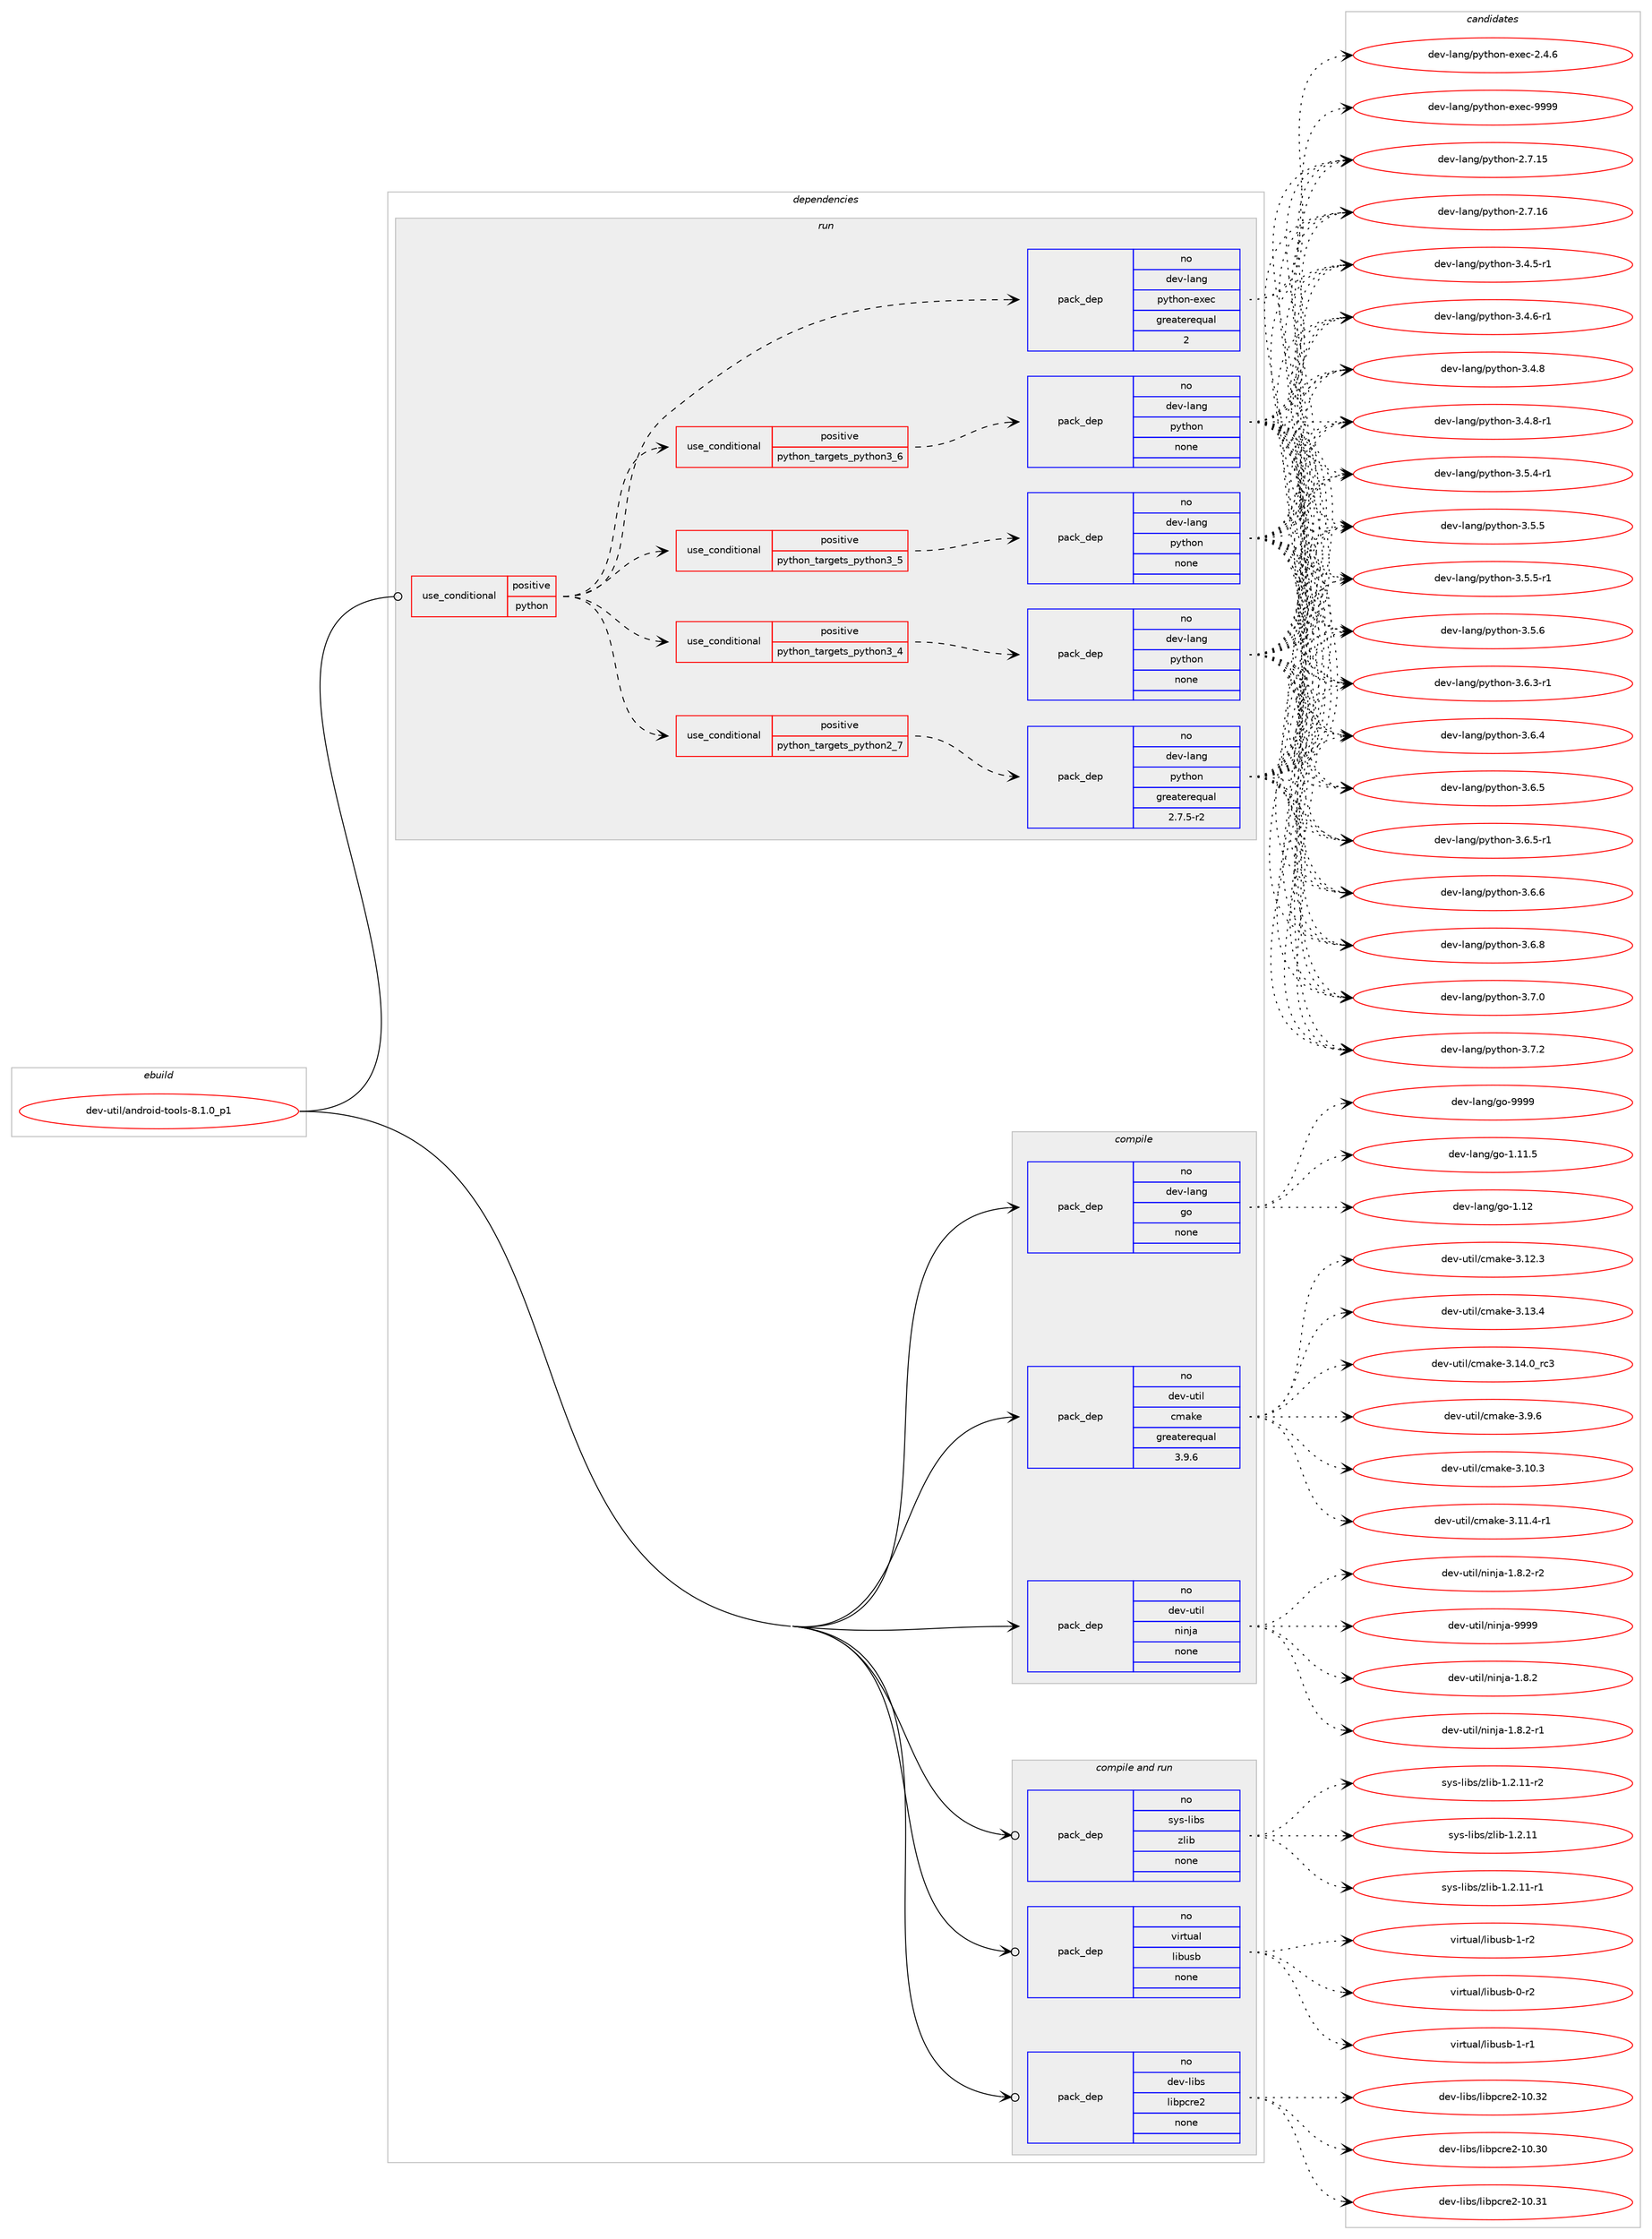 digraph prolog {

# *************
# Graph options
# *************

newrank=true;
concentrate=true;
compound=true;
graph [rankdir=LR,fontname=Helvetica,fontsize=10,ranksep=1.5];#, ranksep=2.5, nodesep=0.2];
edge  [arrowhead=vee];
node  [fontname=Helvetica,fontsize=10];

# **********
# The ebuild
# **********

subgraph cluster_leftcol {
color=gray;
rank=same;
label=<<i>ebuild</i>>;
id [label="dev-util/android-tools-8.1.0_p1", color=red, width=4, href="../dev-util/android-tools-8.1.0_p1.svg"];
}

# ****************
# The dependencies
# ****************

subgraph cluster_midcol {
color=gray;
label=<<i>dependencies</i>>;
subgraph cluster_compile {
fillcolor="#eeeeee";
style=filled;
label=<<i>compile</i>>;
subgraph pack1093960 {
dependency1540609 [label=<<TABLE BORDER="0" CELLBORDER="1" CELLSPACING="0" CELLPADDING="4" WIDTH="220"><TR><TD ROWSPAN="6" CELLPADDING="30">pack_dep</TD></TR><TR><TD WIDTH="110">no</TD></TR><TR><TD>dev-lang</TD></TR><TR><TD>go</TD></TR><TR><TD>none</TD></TR><TR><TD></TD></TR></TABLE>>, shape=none, color=blue];
}
id:e -> dependency1540609:w [weight=20,style="solid",arrowhead="vee"];
subgraph pack1093961 {
dependency1540610 [label=<<TABLE BORDER="0" CELLBORDER="1" CELLSPACING="0" CELLPADDING="4" WIDTH="220"><TR><TD ROWSPAN="6" CELLPADDING="30">pack_dep</TD></TR><TR><TD WIDTH="110">no</TD></TR><TR><TD>dev-util</TD></TR><TR><TD>cmake</TD></TR><TR><TD>greaterequal</TD></TR><TR><TD>3.9.6</TD></TR></TABLE>>, shape=none, color=blue];
}
id:e -> dependency1540610:w [weight=20,style="solid",arrowhead="vee"];
subgraph pack1093962 {
dependency1540611 [label=<<TABLE BORDER="0" CELLBORDER="1" CELLSPACING="0" CELLPADDING="4" WIDTH="220"><TR><TD ROWSPAN="6" CELLPADDING="30">pack_dep</TD></TR><TR><TD WIDTH="110">no</TD></TR><TR><TD>dev-util</TD></TR><TR><TD>ninja</TD></TR><TR><TD>none</TD></TR><TR><TD></TD></TR></TABLE>>, shape=none, color=blue];
}
id:e -> dependency1540611:w [weight=20,style="solid",arrowhead="vee"];
}
subgraph cluster_compileandrun {
fillcolor="#eeeeee";
style=filled;
label=<<i>compile and run</i>>;
subgraph pack1093963 {
dependency1540612 [label=<<TABLE BORDER="0" CELLBORDER="1" CELLSPACING="0" CELLPADDING="4" WIDTH="220"><TR><TD ROWSPAN="6" CELLPADDING="30">pack_dep</TD></TR><TR><TD WIDTH="110">no</TD></TR><TR><TD>dev-libs</TD></TR><TR><TD>libpcre2</TD></TR><TR><TD>none</TD></TR><TR><TD></TD></TR></TABLE>>, shape=none, color=blue];
}
id:e -> dependency1540612:w [weight=20,style="solid",arrowhead="odotvee"];
subgraph pack1093964 {
dependency1540613 [label=<<TABLE BORDER="0" CELLBORDER="1" CELLSPACING="0" CELLPADDING="4" WIDTH="220"><TR><TD ROWSPAN="6" CELLPADDING="30">pack_dep</TD></TR><TR><TD WIDTH="110">no</TD></TR><TR><TD>sys-libs</TD></TR><TR><TD>zlib</TD></TR><TR><TD>none</TD></TR><TR><TD></TD></TR></TABLE>>, shape=none, color=blue];
}
id:e -> dependency1540613:w [weight=20,style="solid",arrowhead="odotvee"];
subgraph pack1093965 {
dependency1540614 [label=<<TABLE BORDER="0" CELLBORDER="1" CELLSPACING="0" CELLPADDING="4" WIDTH="220"><TR><TD ROWSPAN="6" CELLPADDING="30">pack_dep</TD></TR><TR><TD WIDTH="110">no</TD></TR><TR><TD>virtual</TD></TR><TR><TD>libusb</TD></TR><TR><TD>none</TD></TR><TR><TD></TD></TR></TABLE>>, shape=none, color=blue];
}
id:e -> dependency1540614:w [weight=20,style="solid",arrowhead="odotvee"];
}
subgraph cluster_run {
fillcolor="#eeeeee";
style=filled;
label=<<i>run</i>>;
subgraph cond423062 {
dependency1540615 [label=<<TABLE BORDER="0" CELLBORDER="1" CELLSPACING="0" CELLPADDING="4"><TR><TD ROWSPAN="3" CELLPADDING="10">use_conditional</TD></TR><TR><TD>positive</TD></TR><TR><TD>python</TD></TR></TABLE>>, shape=none, color=red];
subgraph cond423063 {
dependency1540616 [label=<<TABLE BORDER="0" CELLBORDER="1" CELLSPACING="0" CELLPADDING="4"><TR><TD ROWSPAN="3" CELLPADDING="10">use_conditional</TD></TR><TR><TD>positive</TD></TR><TR><TD>python_targets_python2_7</TD></TR></TABLE>>, shape=none, color=red];
subgraph pack1093966 {
dependency1540617 [label=<<TABLE BORDER="0" CELLBORDER="1" CELLSPACING="0" CELLPADDING="4" WIDTH="220"><TR><TD ROWSPAN="6" CELLPADDING="30">pack_dep</TD></TR><TR><TD WIDTH="110">no</TD></TR><TR><TD>dev-lang</TD></TR><TR><TD>python</TD></TR><TR><TD>greaterequal</TD></TR><TR><TD>2.7.5-r2</TD></TR></TABLE>>, shape=none, color=blue];
}
dependency1540616:e -> dependency1540617:w [weight=20,style="dashed",arrowhead="vee"];
}
dependency1540615:e -> dependency1540616:w [weight=20,style="dashed",arrowhead="vee"];
subgraph cond423064 {
dependency1540618 [label=<<TABLE BORDER="0" CELLBORDER="1" CELLSPACING="0" CELLPADDING="4"><TR><TD ROWSPAN="3" CELLPADDING="10">use_conditional</TD></TR><TR><TD>positive</TD></TR><TR><TD>python_targets_python3_4</TD></TR></TABLE>>, shape=none, color=red];
subgraph pack1093967 {
dependency1540619 [label=<<TABLE BORDER="0" CELLBORDER="1" CELLSPACING="0" CELLPADDING="4" WIDTH="220"><TR><TD ROWSPAN="6" CELLPADDING="30">pack_dep</TD></TR><TR><TD WIDTH="110">no</TD></TR><TR><TD>dev-lang</TD></TR><TR><TD>python</TD></TR><TR><TD>none</TD></TR><TR><TD></TD></TR></TABLE>>, shape=none, color=blue];
}
dependency1540618:e -> dependency1540619:w [weight=20,style="dashed",arrowhead="vee"];
}
dependency1540615:e -> dependency1540618:w [weight=20,style="dashed",arrowhead="vee"];
subgraph cond423065 {
dependency1540620 [label=<<TABLE BORDER="0" CELLBORDER="1" CELLSPACING="0" CELLPADDING="4"><TR><TD ROWSPAN="3" CELLPADDING="10">use_conditional</TD></TR><TR><TD>positive</TD></TR><TR><TD>python_targets_python3_5</TD></TR></TABLE>>, shape=none, color=red];
subgraph pack1093968 {
dependency1540621 [label=<<TABLE BORDER="0" CELLBORDER="1" CELLSPACING="0" CELLPADDING="4" WIDTH="220"><TR><TD ROWSPAN="6" CELLPADDING="30">pack_dep</TD></TR><TR><TD WIDTH="110">no</TD></TR><TR><TD>dev-lang</TD></TR><TR><TD>python</TD></TR><TR><TD>none</TD></TR><TR><TD></TD></TR></TABLE>>, shape=none, color=blue];
}
dependency1540620:e -> dependency1540621:w [weight=20,style="dashed",arrowhead="vee"];
}
dependency1540615:e -> dependency1540620:w [weight=20,style="dashed",arrowhead="vee"];
subgraph cond423066 {
dependency1540622 [label=<<TABLE BORDER="0" CELLBORDER="1" CELLSPACING="0" CELLPADDING="4"><TR><TD ROWSPAN="3" CELLPADDING="10">use_conditional</TD></TR><TR><TD>positive</TD></TR><TR><TD>python_targets_python3_6</TD></TR></TABLE>>, shape=none, color=red];
subgraph pack1093969 {
dependency1540623 [label=<<TABLE BORDER="0" CELLBORDER="1" CELLSPACING="0" CELLPADDING="4" WIDTH="220"><TR><TD ROWSPAN="6" CELLPADDING="30">pack_dep</TD></TR><TR><TD WIDTH="110">no</TD></TR><TR><TD>dev-lang</TD></TR><TR><TD>python</TD></TR><TR><TD>none</TD></TR><TR><TD></TD></TR></TABLE>>, shape=none, color=blue];
}
dependency1540622:e -> dependency1540623:w [weight=20,style="dashed",arrowhead="vee"];
}
dependency1540615:e -> dependency1540622:w [weight=20,style="dashed",arrowhead="vee"];
subgraph pack1093970 {
dependency1540624 [label=<<TABLE BORDER="0" CELLBORDER="1" CELLSPACING="0" CELLPADDING="4" WIDTH="220"><TR><TD ROWSPAN="6" CELLPADDING="30">pack_dep</TD></TR><TR><TD WIDTH="110">no</TD></TR><TR><TD>dev-lang</TD></TR><TR><TD>python-exec</TD></TR><TR><TD>greaterequal</TD></TR><TR><TD>2</TD></TR></TABLE>>, shape=none, color=blue];
}
dependency1540615:e -> dependency1540624:w [weight=20,style="dashed",arrowhead="vee"];
}
id:e -> dependency1540615:w [weight=20,style="solid",arrowhead="odot"];
}
}

# **************
# The candidates
# **************

subgraph cluster_choices {
rank=same;
color=gray;
label=<<i>candidates</i>>;

subgraph choice1093960 {
color=black;
nodesep=1;
choice10010111845108971101034710311145494649494653 [label="dev-lang/go-1.11.5", color=red, width=4,href="../dev-lang/go-1.11.5.svg"];
choice1001011184510897110103471031114549464950 [label="dev-lang/go-1.12", color=red, width=4,href="../dev-lang/go-1.12.svg"];
choice1001011184510897110103471031114557575757 [label="dev-lang/go-9999", color=red, width=4,href="../dev-lang/go-9999.svg"];
dependency1540609:e -> choice10010111845108971101034710311145494649494653:w [style=dotted,weight="100"];
dependency1540609:e -> choice1001011184510897110103471031114549464950:w [style=dotted,weight="100"];
dependency1540609:e -> choice1001011184510897110103471031114557575757:w [style=dotted,weight="100"];
}
subgraph choice1093961 {
color=black;
nodesep=1;
choice1001011184511711610510847991099710710145514649484651 [label="dev-util/cmake-3.10.3", color=red, width=4,href="../dev-util/cmake-3.10.3.svg"];
choice10010111845117116105108479910997107101455146494946524511449 [label="dev-util/cmake-3.11.4-r1", color=red, width=4,href="../dev-util/cmake-3.11.4-r1.svg"];
choice1001011184511711610510847991099710710145514649504651 [label="dev-util/cmake-3.12.3", color=red, width=4,href="../dev-util/cmake-3.12.3.svg"];
choice1001011184511711610510847991099710710145514649514652 [label="dev-util/cmake-3.13.4", color=red, width=4,href="../dev-util/cmake-3.13.4.svg"];
choice1001011184511711610510847991099710710145514649524648951149951 [label="dev-util/cmake-3.14.0_rc3", color=red, width=4,href="../dev-util/cmake-3.14.0_rc3.svg"];
choice10010111845117116105108479910997107101455146574654 [label="dev-util/cmake-3.9.6", color=red, width=4,href="../dev-util/cmake-3.9.6.svg"];
dependency1540610:e -> choice1001011184511711610510847991099710710145514649484651:w [style=dotted,weight="100"];
dependency1540610:e -> choice10010111845117116105108479910997107101455146494946524511449:w [style=dotted,weight="100"];
dependency1540610:e -> choice1001011184511711610510847991099710710145514649504651:w [style=dotted,weight="100"];
dependency1540610:e -> choice1001011184511711610510847991099710710145514649514652:w [style=dotted,weight="100"];
dependency1540610:e -> choice1001011184511711610510847991099710710145514649524648951149951:w [style=dotted,weight="100"];
dependency1540610:e -> choice10010111845117116105108479910997107101455146574654:w [style=dotted,weight="100"];
}
subgraph choice1093962 {
color=black;
nodesep=1;
choice100101118451171161051084711010511010697454946564650 [label="dev-util/ninja-1.8.2", color=red, width=4,href="../dev-util/ninja-1.8.2.svg"];
choice1001011184511711610510847110105110106974549465646504511449 [label="dev-util/ninja-1.8.2-r1", color=red, width=4,href="../dev-util/ninja-1.8.2-r1.svg"];
choice1001011184511711610510847110105110106974549465646504511450 [label="dev-util/ninja-1.8.2-r2", color=red, width=4,href="../dev-util/ninja-1.8.2-r2.svg"];
choice1001011184511711610510847110105110106974557575757 [label="dev-util/ninja-9999", color=red, width=4,href="../dev-util/ninja-9999.svg"];
dependency1540611:e -> choice100101118451171161051084711010511010697454946564650:w [style=dotted,weight="100"];
dependency1540611:e -> choice1001011184511711610510847110105110106974549465646504511449:w [style=dotted,weight="100"];
dependency1540611:e -> choice1001011184511711610510847110105110106974549465646504511450:w [style=dotted,weight="100"];
dependency1540611:e -> choice1001011184511711610510847110105110106974557575757:w [style=dotted,weight="100"];
}
subgraph choice1093963 {
color=black;
nodesep=1;
choice100101118451081059811547108105981129911410150454948465148 [label="dev-libs/libpcre2-10.30", color=red, width=4,href="../dev-libs/libpcre2-10.30.svg"];
choice100101118451081059811547108105981129911410150454948465149 [label="dev-libs/libpcre2-10.31", color=red, width=4,href="../dev-libs/libpcre2-10.31.svg"];
choice100101118451081059811547108105981129911410150454948465150 [label="dev-libs/libpcre2-10.32", color=red, width=4,href="../dev-libs/libpcre2-10.32.svg"];
dependency1540612:e -> choice100101118451081059811547108105981129911410150454948465148:w [style=dotted,weight="100"];
dependency1540612:e -> choice100101118451081059811547108105981129911410150454948465149:w [style=dotted,weight="100"];
dependency1540612:e -> choice100101118451081059811547108105981129911410150454948465150:w [style=dotted,weight="100"];
}
subgraph choice1093964 {
color=black;
nodesep=1;
choice1151211154510810598115471221081059845494650464949 [label="sys-libs/zlib-1.2.11", color=red, width=4,href="../sys-libs/zlib-1.2.11.svg"];
choice11512111545108105981154712210810598454946504649494511449 [label="sys-libs/zlib-1.2.11-r1", color=red, width=4,href="../sys-libs/zlib-1.2.11-r1.svg"];
choice11512111545108105981154712210810598454946504649494511450 [label="sys-libs/zlib-1.2.11-r2", color=red, width=4,href="../sys-libs/zlib-1.2.11-r2.svg"];
dependency1540613:e -> choice1151211154510810598115471221081059845494650464949:w [style=dotted,weight="100"];
dependency1540613:e -> choice11512111545108105981154712210810598454946504649494511449:w [style=dotted,weight="100"];
dependency1540613:e -> choice11512111545108105981154712210810598454946504649494511450:w [style=dotted,weight="100"];
}
subgraph choice1093965 {
color=black;
nodesep=1;
choice1181051141161179710847108105981171159845484511450 [label="virtual/libusb-0-r2", color=red, width=4,href="../virtual/libusb-0-r2.svg"];
choice1181051141161179710847108105981171159845494511449 [label="virtual/libusb-1-r1", color=red, width=4,href="../virtual/libusb-1-r1.svg"];
choice1181051141161179710847108105981171159845494511450 [label="virtual/libusb-1-r2", color=red, width=4,href="../virtual/libusb-1-r2.svg"];
dependency1540614:e -> choice1181051141161179710847108105981171159845484511450:w [style=dotted,weight="100"];
dependency1540614:e -> choice1181051141161179710847108105981171159845494511449:w [style=dotted,weight="100"];
dependency1540614:e -> choice1181051141161179710847108105981171159845494511450:w [style=dotted,weight="100"];
}
subgraph choice1093966 {
color=black;
nodesep=1;
choice10010111845108971101034711212111610411111045504655464953 [label="dev-lang/python-2.7.15", color=red, width=4,href="../dev-lang/python-2.7.15.svg"];
choice10010111845108971101034711212111610411111045504655464954 [label="dev-lang/python-2.7.16", color=red, width=4,href="../dev-lang/python-2.7.16.svg"];
choice1001011184510897110103471121211161041111104551465246534511449 [label="dev-lang/python-3.4.5-r1", color=red, width=4,href="../dev-lang/python-3.4.5-r1.svg"];
choice1001011184510897110103471121211161041111104551465246544511449 [label="dev-lang/python-3.4.6-r1", color=red, width=4,href="../dev-lang/python-3.4.6-r1.svg"];
choice100101118451089711010347112121116104111110455146524656 [label="dev-lang/python-3.4.8", color=red, width=4,href="../dev-lang/python-3.4.8.svg"];
choice1001011184510897110103471121211161041111104551465246564511449 [label="dev-lang/python-3.4.8-r1", color=red, width=4,href="../dev-lang/python-3.4.8-r1.svg"];
choice1001011184510897110103471121211161041111104551465346524511449 [label="dev-lang/python-3.5.4-r1", color=red, width=4,href="../dev-lang/python-3.5.4-r1.svg"];
choice100101118451089711010347112121116104111110455146534653 [label="dev-lang/python-3.5.5", color=red, width=4,href="../dev-lang/python-3.5.5.svg"];
choice1001011184510897110103471121211161041111104551465346534511449 [label="dev-lang/python-3.5.5-r1", color=red, width=4,href="../dev-lang/python-3.5.5-r1.svg"];
choice100101118451089711010347112121116104111110455146534654 [label="dev-lang/python-3.5.6", color=red, width=4,href="../dev-lang/python-3.5.6.svg"];
choice1001011184510897110103471121211161041111104551465446514511449 [label="dev-lang/python-3.6.3-r1", color=red, width=4,href="../dev-lang/python-3.6.3-r1.svg"];
choice100101118451089711010347112121116104111110455146544652 [label="dev-lang/python-3.6.4", color=red, width=4,href="../dev-lang/python-3.6.4.svg"];
choice100101118451089711010347112121116104111110455146544653 [label="dev-lang/python-3.6.5", color=red, width=4,href="../dev-lang/python-3.6.5.svg"];
choice1001011184510897110103471121211161041111104551465446534511449 [label="dev-lang/python-3.6.5-r1", color=red, width=4,href="../dev-lang/python-3.6.5-r1.svg"];
choice100101118451089711010347112121116104111110455146544654 [label="dev-lang/python-3.6.6", color=red, width=4,href="../dev-lang/python-3.6.6.svg"];
choice100101118451089711010347112121116104111110455146544656 [label="dev-lang/python-3.6.8", color=red, width=4,href="../dev-lang/python-3.6.8.svg"];
choice100101118451089711010347112121116104111110455146554648 [label="dev-lang/python-3.7.0", color=red, width=4,href="../dev-lang/python-3.7.0.svg"];
choice100101118451089711010347112121116104111110455146554650 [label="dev-lang/python-3.7.2", color=red, width=4,href="../dev-lang/python-3.7.2.svg"];
dependency1540617:e -> choice10010111845108971101034711212111610411111045504655464953:w [style=dotted,weight="100"];
dependency1540617:e -> choice10010111845108971101034711212111610411111045504655464954:w [style=dotted,weight="100"];
dependency1540617:e -> choice1001011184510897110103471121211161041111104551465246534511449:w [style=dotted,weight="100"];
dependency1540617:e -> choice1001011184510897110103471121211161041111104551465246544511449:w [style=dotted,weight="100"];
dependency1540617:e -> choice100101118451089711010347112121116104111110455146524656:w [style=dotted,weight="100"];
dependency1540617:e -> choice1001011184510897110103471121211161041111104551465246564511449:w [style=dotted,weight="100"];
dependency1540617:e -> choice1001011184510897110103471121211161041111104551465346524511449:w [style=dotted,weight="100"];
dependency1540617:e -> choice100101118451089711010347112121116104111110455146534653:w [style=dotted,weight="100"];
dependency1540617:e -> choice1001011184510897110103471121211161041111104551465346534511449:w [style=dotted,weight="100"];
dependency1540617:e -> choice100101118451089711010347112121116104111110455146534654:w [style=dotted,weight="100"];
dependency1540617:e -> choice1001011184510897110103471121211161041111104551465446514511449:w [style=dotted,weight="100"];
dependency1540617:e -> choice100101118451089711010347112121116104111110455146544652:w [style=dotted,weight="100"];
dependency1540617:e -> choice100101118451089711010347112121116104111110455146544653:w [style=dotted,weight="100"];
dependency1540617:e -> choice1001011184510897110103471121211161041111104551465446534511449:w [style=dotted,weight="100"];
dependency1540617:e -> choice100101118451089711010347112121116104111110455146544654:w [style=dotted,weight="100"];
dependency1540617:e -> choice100101118451089711010347112121116104111110455146544656:w [style=dotted,weight="100"];
dependency1540617:e -> choice100101118451089711010347112121116104111110455146554648:w [style=dotted,weight="100"];
dependency1540617:e -> choice100101118451089711010347112121116104111110455146554650:w [style=dotted,weight="100"];
}
subgraph choice1093967 {
color=black;
nodesep=1;
choice10010111845108971101034711212111610411111045504655464953 [label="dev-lang/python-2.7.15", color=red, width=4,href="../dev-lang/python-2.7.15.svg"];
choice10010111845108971101034711212111610411111045504655464954 [label="dev-lang/python-2.7.16", color=red, width=4,href="../dev-lang/python-2.7.16.svg"];
choice1001011184510897110103471121211161041111104551465246534511449 [label="dev-lang/python-3.4.5-r1", color=red, width=4,href="../dev-lang/python-3.4.5-r1.svg"];
choice1001011184510897110103471121211161041111104551465246544511449 [label="dev-lang/python-3.4.6-r1", color=red, width=4,href="../dev-lang/python-3.4.6-r1.svg"];
choice100101118451089711010347112121116104111110455146524656 [label="dev-lang/python-3.4.8", color=red, width=4,href="../dev-lang/python-3.4.8.svg"];
choice1001011184510897110103471121211161041111104551465246564511449 [label="dev-lang/python-3.4.8-r1", color=red, width=4,href="../dev-lang/python-3.4.8-r1.svg"];
choice1001011184510897110103471121211161041111104551465346524511449 [label="dev-lang/python-3.5.4-r1", color=red, width=4,href="../dev-lang/python-3.5.4-r1.svg"];
choice100101118451089711010347112121116104111110455146534653 [label="dev-lang/python-3.5.5", color=red, width=4,href="../dev-lang/python-3.5.5.svg"];
choice1001011184510897110103471121211161041111104551465346534511449 [label="dev-lang/python-3.5.5-r1", color=red, width=4,href="../dev-lang/python-3.5.5-r1.svg"];
choice100101118451089711010347112121116104111110455146534654 [label="dev-lang/python-3.5.6", color=red, width=4,href="../dev-lang/python-3.5.6.svg"];
choice1001011184510897110103471121211161041111104551465446514511449 [label="dev-lang/python-3.6.3-r1", color=red, width=4,href="../dev-lang/python-3.6.3-r1.svg"];
choice100101118451089711010347112121116104111110455146544652 [label="dev-lang/python-3.6.4", color=red, width=4,href="../dev-lang/python-3.6.4.svg"];
choice100101118451089711010347112121116104111110455146544653 [label="dev-lang/python-3.6.5", color=red, width=4,href="../dev-lang/python-3.6.5.svg"];
choice1001011184510897110103471121211161041111104551465446534511449 [label="dev-lang/python-3.6.5-r1", color=red, width=4,href="../dev-lang/python-3.6.5-r1.svg"];
choice100101118451089711010347112121116104111110455146544654 [label="dev-lang/python-3.6.6", color=red, width=4,href="../dev-lang/python-3.6.6.svg"];
choice100101118451089711010347112121116104111110455146544656 [label="dev-lang/python-3.6.8", color=red, width=4,href="../dev-lang/python-3.6.8.svg"];
choice100101118451089711010347112121116104111110455146554648 [label="dev-lang/python-3.7.0", color=red, width=4,href="../dev-lang/python-3.7.0.svg"];
choice100101118451089711010347112121116104111110455146554650 [label="dev-lang/python-3.7.2", color=red, width=4,href="../dev-lang/python-3.7.2.svg"];
dependency1540619:e -> choice10010111845108971101034711212111610411111045504655464953:w [style=dotted,weight="100"];
dependency1540619:e -> choice10010111845108971101034711212111610411111045504655464954:w [style=dotted,weight="100"];
dependency1540619:e -> choice1001011184510897110103471121211161041111104551465246534511449:w [style=dotted,weight="100"];
dependency1540619:e -> choice1001011184510897110103471121211161041111104551465246544511449:w [style=dotted,weight="100"];
dependency1540619:e -> choice100101118451089711010347112121116104111110455146524656:w [style=dotted,weight="100"];
dependency1540619:e -> choice1001011184510897110103471121211161041111104551465246564511449:w [style=dotted,weight="100"];
dependency1540619:e -> choice1001011184510897110103471121211161041111104551465346524511449:w [style=dotted,weight="100"];
dependency1540619:e -> choice100101118451089711010347112121116104111110455146534653:w [style=dotted,weight="100"];
dependency1540619:e -> choice1001011184510897110103471121211161041111104551465346534511449:w [style=dotted,weight="100"];
dependency1540619:e -> choice100101118451089711010347112121116104111110455146534654:w [style=dotted,weight="100"];
dependency1540619:e -> choice1001011184510897110103471121211161041111104551465446514511449:w [style=dotted,weight="100"];
dependency1540619:e -> choice100101118451089711010347112121116104111110455146544652:w [style=dotted,weight="100"];
dependency1540619:e -> choice100101118451089711010347112121116104111110455146544653:w [style=dotted,weight="100"];
dependency1540619:e -> choice1001011184510897110103471121211161041111104551465446534511449:w [style=dotted,weight="100"];
dependency1540619:e -> choice100101118451089711010347112121116104111110455146544654:w [style=dotted,weight="100"];
dependency1540619:e -> choice100101118451089711010347112121116104111110455146544656:w [style=dotted,weight="100"];
dependency1540619:e -> choice100101118451089711010347112121116104111110455146554648:w [style=dotted,weight="100"];
dependency1540619:e -> choice100101118451089711010347112121116104111110455146554650:w [style=dotted,weight="100"];
}
subgraph choice1093968 {
color=black;
nodesep=1;
choice10010111845108971101034711212111610411111045504655464953 [label="dev-lang/python-2.7.15", color=red, width=4,href="../dev-lang/python-2.7.15.svg"];
choice10010111845108971101034711212111610411111045504655464954 [label="dev-lang/python-2.7.16", color=red, width=4,href="../dev-lang/python-2.7.16.svg"];
choice1001011184510897110103471121211161041111104551465246534511449 [label="dev-lang/python-3.4.5-r1", color=red, width=4,href="../dev-lang/python-3.4.5-r1.svg"];
choice1001011184510897110103471121211161041111104551465246544511449 [label="dev-lang/python-3.4.6-r1", color=red, width=4,href="../dev-lang/python-3.4.6-r1.svg"];
choice100101118451089711010347112121116104111110455146524656 [label="dev-lang/python-3.4.8", color=red, width=4,href="../dev-lang/python-3.4.8.svg"];
choice1001011184510897110103471121211161041111104551465246564511449 [label="dev-lang/python-3.4.8-r1", color=red, width=4,href="../dev-lang/python-3.4.8-r1.svg"];
choice1001011184510897110103471121211161041111104551465346524511449 [label="dev-lang/python-3.5.4-r1", color=red, width=4,href="../dev-lang/python-3.5.4-r1.svg"];
choice100101118451089711010347112121116104111110455146534653 [label="dev-lang/python-3.5.5", color=red, width=4,href="../dev-lang/python-3.5.5.svg"];
choice1001011184510897110103471121211161041111104551465346534511449 [label="dev-lang/python-3.5.5-r1", color=red, width=4,href="../dev-lang/python-3.5.5-r1.svg"];
choice100101118451089711010347112121116104111110455146534654 [label="dev-lang/python-3.5.6", color=red, width=4,href="../dev-lang/python-3.5.6.svg"];
choice1001011184510897110103471121211161041111104551465446514511449 [label="dev-lang/python-3.6.3-r1", color=red, width=4,href="../dev-lang/python-3.6.3-r1.svg"];
choice100101118451089711010347112121116104111110455146544652 [label="dev-lang/python-3.6.4", color=red, width=4,href="../dev-lang/python-3.6.4.svg"];
choice100101118451089711010347112121116104111110455146544653 [label="dev-lang/python-3.6.5", color=red, width=4,href="../dev-lang/python-3.6.5.svg"];
choice1001011184510897110103471121211161041111104551465446534511449 [label="dev-lang/python-3.6.5-r1", color=red, width=4,href="../dev-lang/python-3.6.5-r1.svg"];
choice100101118451089711010347112121116104111110455146544654 [label="dev-lang/python-3.6.6", color=red, width=4,href="../dev-lang/python-3.6.6.svg"];
choice100101118451089711010347112121116104111110455146544656 [label="dev-lang/python-3.6.8", color=red, width=4,href="../dev-lang/python-3.6.8.svg"];
choice100101118451089711010347112121116104111110455146554648 [label="dev-lang/python-3.7.0", color=red, width=4,href="../dev-lang/python-3.7.0.svg"];
choice100101118451089711010347112121116104111110455146554650 [label="dev-lang/python-3.7.2", color=red, width=4,href="../dev-lang/python-3.7.2.svg"];
dependency1540621:e -> choice10010111845108971101034711212111610411111045504655464953:w [style=dotted,weight="100"];
dependency1540621:e -> choice10010111845108971101034711212111610411111045504655464954:w [style=dotted,weight="100"];
dependency1540621:e -> choice1001011184510897110103471121211161041111104551465246534511449:w [style=dotted,weight="100"];
dependency1540621:e -> choice1001011184510897110103471121211161041111104551465246544511449:w [style=dotted,weight="100"];
dependency1540621:e -> choice100101118451089711010347112121116104111110455146524656:w [style=dotted,weight="100"];
dependency1540621:e -> choice1001011184510897110103471121211161041111104551465246564511449:w [style=dotted,weight="100"];
dependency1540621:e -> choice1001011184510897110103471121211161041111104551465346524511449:w [style=dotted,weight="100"];
dependency1540621:e -> choice100101118451089711010347112121116104111110455146534653:w [style=dotted,weight="100"];
dependency1540621:e -> choice1001011184510897110103471121211161041111104551465346534511449:w [style=dotted,weight="100"];
dependency1540621:e -> choice100101118451089711010347112121116104111110455146534654:w [style=dotted,weight="100"];
dependency1540621:e -> choice1001011184510897110103471121211161041111104551465446514511449:w [style=dotted,weight="100"];
dependency1540621:e -> choice100101118451089711010347112121116104111110455146544652:w [style=dotted,weight="100"];
dependency1540621:e -> choice100101118451089711010347112121116104111110455146544653:w [style=dotted,weight="100"];
dependency1540621:e -> choice1001011184510897110103471121211161041111104551465446534511449:w [style=dotted,weight="100"];
dependency1540621:e -> choice100101118451089711010347112121116104111110455146544654:w [style=dotted,weight="100"];
dependency1540621:e -> choice100101118451089711010347112121116104111110455146544656:w [style=dotted,weight="100"];
dependency1540621:e -> choice100101118451089711010347112121116104111110455146554648:w [style=dotted,weight="100"];
dependency1540621:e -> choice100101118451089711010347112121116104111110455146554650:w [style=dotted,weight="100"];
}
subgraph choice1093969 {
color=black;
nodesep=1;
choice10010111845108971101034711212111610411111045504655464953 [label="dev-lang/python-2.7.15", color=red, width=4,href="../dev-lang/python-2.7.15.svg"];
choice10010111845108971101034711212111610411111045504655464954 [label="dev-lang/python-2.7.16", color=red, width=4,href="../dev-lang/python-2.7.16.svg"];
choice1001011184510897110103471121211161041111104551465246534511449 [label="dev-lang/python-3.4.5-r1", color=red, width=4,href="../dev-lang/python-3.4.5-r1.svg"];
choice1001011184510897110103471121211161041111104551465246544511449 [label="dev-lang/python-3.4.6-r1", color=red, width=4,href="../dev-lang/python-3.4.6-r1.svg"];
choice100101118451089711010347112121116104111110455146524656 [label="dev-lang/python-3.4.8", color=red, width=4,href="../dev-lang/python-3.4.8.svg"];
choice1001011184510897110103471121211161041111104551465246564511449 [label="dev-lang/python-3.4.8-r1", color=red, width=4,href="../dev-lang/python-3.4.8-r1.svg"];
choice1001011184510897110103471121211161041111104551465346524511449 [label="dev-lang/python-3.5.4-r1", color=red, width=4,href="../dev-lang/python-3.5.4-r1.svg"];
choice100101118451089711010347112121116104111110455146534653 [label="dev-lang/python-3.5.5", color=red, width=4,href="../dev-lang/python-3.5.5.svg"];
choice1001011184510897110103471121211161041111104551465346534511449 [label="dev-lang/python-3.5.5-r1", color=red, width=4,href="../dev-lang/python-3.5.5-r1.svg"];
choice100101118451089711010347112121116104111110455146534654 [label="dev-lang/python-3.5.6", color=red, width=4,href="../dev-lang/python-3.5.6.svg"];
choice1001011184510897110103471121211161041111104551465446514511449 [label="dev-lang/python-3.6.3-r1", color=red, width=4,href="../dev-lang/python-3.6.3-r1.svg"];
choice100101118451089711010347112121116104111110455146544652 [label="dev-lang/python-3.6.4", color=red, width=4,href="../dev-lang/python-3.6.4.svg"];
choice100101118451089711010347112121116104111110455146544653 [label="dev-lang/python-3.6.5", color=red, width=4,href="../dev-lang/python-3.6.5.svg"];
choice1001011184510897110103471121211161041111104551465446534511449 [label="dev-lang/python-3.6.5-r1", color=red, width=4,href="../dev-lang/python-3.6.5-r1.svg"];
choice100101118451089711010347112121116104111110455146544654 [label="dev-lang/python-3.6.6", color=red, width=4,href="../dev-lang/python-3.6.6.svg"];
choice100101118451089711010347112121116104111110455146544656 [label="dev-lang/python-3.6.8", color=red, width=4,href="../dev-lang/python-3.6.8.svg"];
choice100101118451089711010347112121116104111110455146554648 [label="dev-lang/python-3.7.0", color=red, width=4,href="../dev-lang/python-3.7.0.svg"];
choice100101118451089711010347112121116104111110455146554650 [label="dev-lang/python-3.7.2", color=red, width=4,href="../dev-lang/python-3.7.2.svg"];
dependency1540623:e -> choice10010111845108971101034711212111610411111045504655464953:w [style=dotted,weight="100"];
dependency1540623:e -> choice10010111845108971101034711212111610411111045504655464954:w [style=dotted,weight="100"];
dependency1540623:e -> choice1001011184510897110103471121211161041111104551465246534511449:w [style=dotted,weight="100"];
dependency1540623:e -> choice1001011184510897110103471121211161041111104551465246544511449:w [style=dotted,weight="100"];
dependency1540623:e -> choice100101118451089711010347112121116104111110455146524656:w [style=dotted,weight="100"];
dependency1540623:e -> choice1001011184510897110103471121211161041111104551465246564511449:w [style=dotted,weight="100"];
dependency1540623:e -> choice1001011184510897110103471121211161041111104551465346524511449:w [style=dotted,weight="100"];
dependency1540623:e -> choice100101118451089711010347112121116104111110455146534653:w [style=dotted,weight="100"];
dependency1540623:e -> choice1001011184510897110103471121211161041111104551465346534511449:w [style=dotted,weight="100"];
dependency1540623:e -> choice100101118451089711010347112121116104111110455146534654:w [style=dotted,weight="100"];
dependency1540623:e -> choice1001011184510897110103471121211161041111104551465446514511449:w [style=dotted,weight="100"];
dependency1540623:e -> choice100101118451089711010347112121116104111110455146544652:w [style=dotted,weight="100"];
dependency1540623:e -> choice100101118451089711010347112121116104111110455146544653:w [style=dotted,weight="100"];
dependency1540623:e -> choice1001011184510897110103471121211161041111104551465446534511449:w [style=dotted,weight="100"];
dependency1540623:e -> choice100101118451089711010347112121116104111110455146544654:w [style=dotted,weight="100"];
dependency1540623:e -> choice100101118451089711010347112121116104111110455146544656:w [style=dotted,weight="100"];
dependency1540623:e -> choice100101118451089711010347112121116104111110455146554648:w [style=dotted,weight="100"];
dependency1540623:e -> choice100101118451089711010347112121116104111110455146554650:w [style=dotted,weight="100"];
}
subgraph choice1093970 {
color=black;
nodesep=1;
choice1001011184510897110103471121211161041111104510112010199455046524654 [label="dev-lang/python-exec-2.4.6", color=red, width=4,href="../dev-lang/python-exec-2.4.6.svg"];
choice10010111845108971101034711212111610411111045101120101994557575757 [label="dev-lang/python-exec-9999", color=red, width=4,href="../dev-lang/python-exec-9999.svg"];
dependency1540624:e -> choice1001011184510897110103471121211161041111104510112010199455046524654:w [style=dotted,weight="100"];
dependency1540624:e -> choice10010111845108971101034711212111610411111045101120101994557575757:w [style=dotted,weight="100"];
}
}

}
